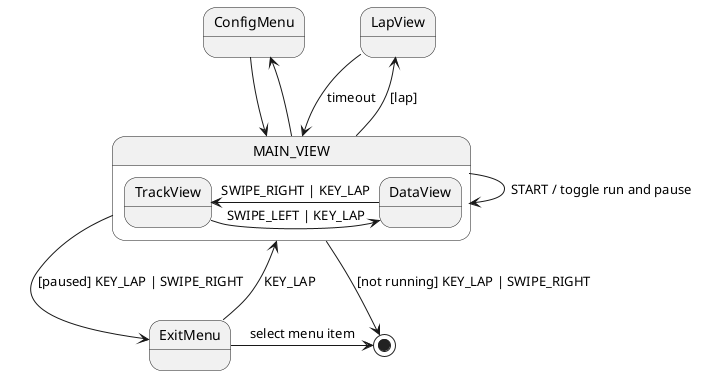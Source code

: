 @startuml

state MAIN_VIEW {
  TrackView -> DataView : SWIPE_LEFT | KEY_LAP
  DataView -> TrackView : SWIPE_RIGHT | KEY_LAP
}

MAIN_VIEW -up-> LapView : [lap]
LapView -> MAIN_VIEW : timeout

MAIN_VIEW -up-> ConfigMenu
ConfigMenu -> MAIN_VIEW 

MAIN_VIEW --> ExitMenu : [paused] KEY_LAP | SWIPE_RIGHT
ExitMenu -> MAIN_VIEW : KEY_LAP
ExitMenu -> [*] : select menu item

MAIN_VIEW -> MAIN_VIEW : START / toggle run and pause
MAIN_VIEW --> [*] : [not running] KEY_LAP | SWIPE_RIGHT

@enduml